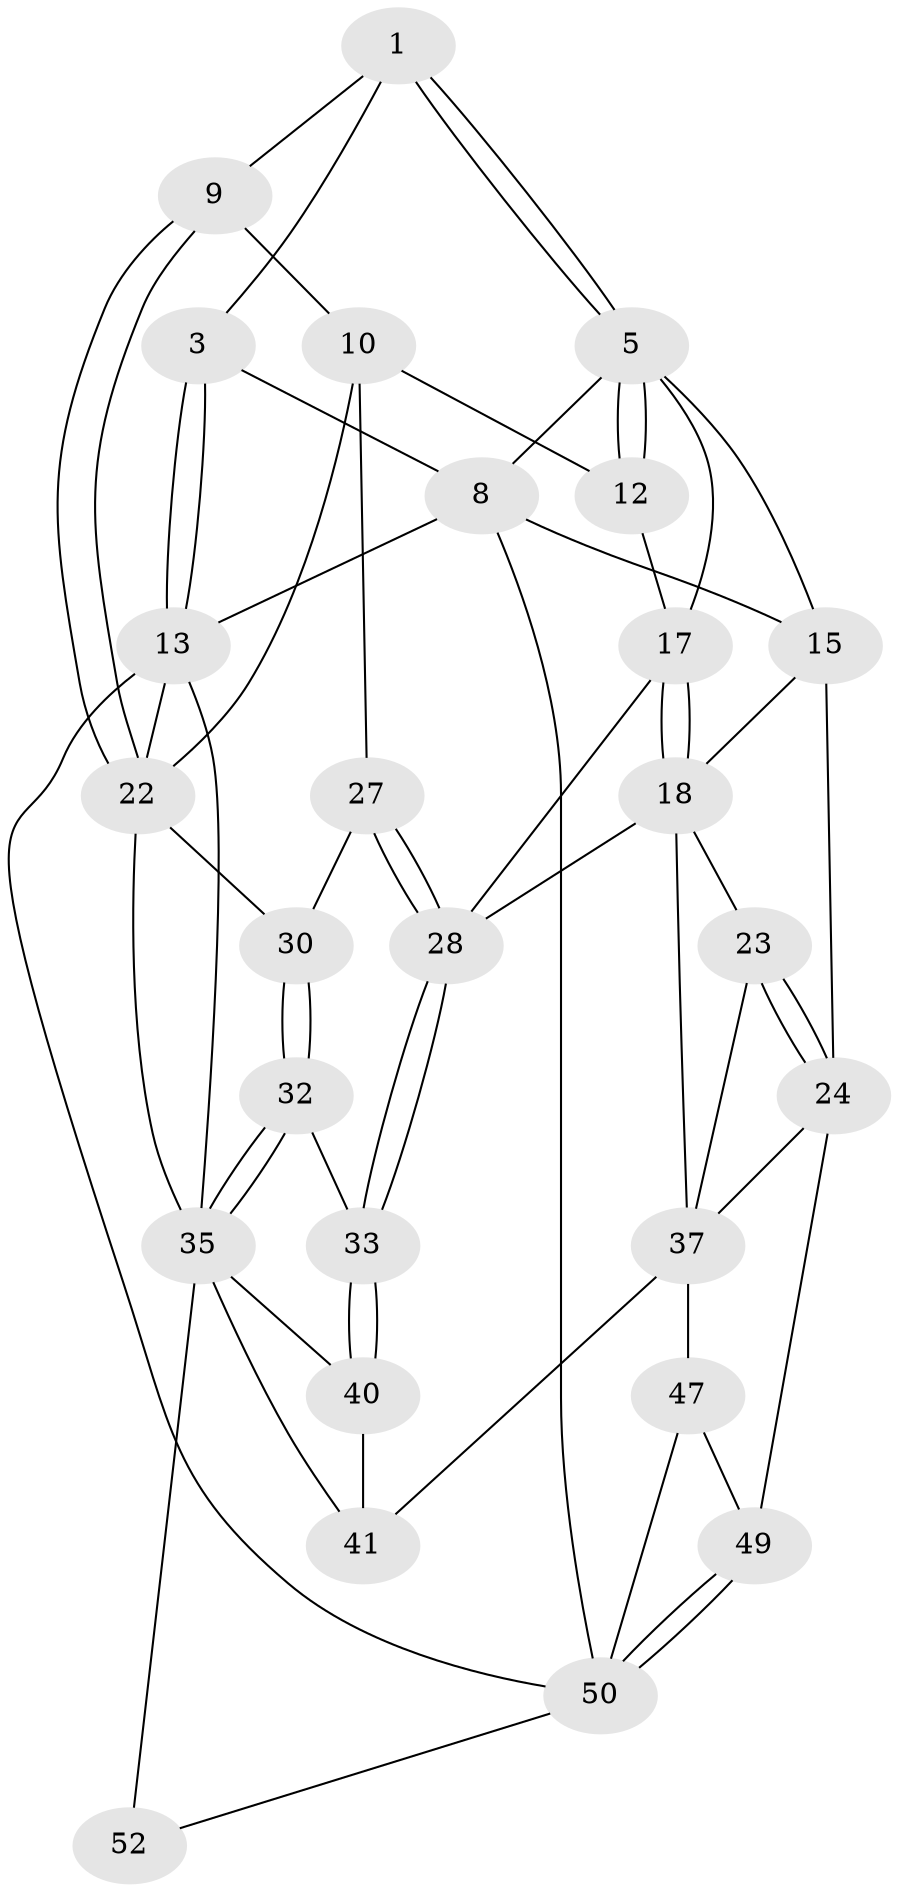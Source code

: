 // original degree distribution, {3: 0.037037037037037035, 4: 0.2037037037037037, 6: 0.16666666666666666, 5: 0.5925925925925926}
// Generated by graph-tools (version 1.1) at 2025/16/03/09/25 04:16:57]
// undirected, 27 vertices, 63 edges
graph export_dot {
graph [start="1"]
  node [color=gray90,style=filled];
  1 [pos="+0.5333029182121327+0.11486858264672564",super="+2"];
  3 [pos="+1+0",super="+4"];
  5 [pos="+0.5020354490744854+0.19726811272229505",super="+6"];
  8 [pos="+0.007061530613941577+0",super="+14"];
  9 [pos="+0.7178822117582693+0.2695420277773452"];
  10 [pos="+0.6948894411622559+0.33272378778079265",super="+11"];
  12 [pos="+0.5741533419983057+0.3606144944187849"];
  13 [pos="+1+0",super="+39"];
  15 [pos="+0.17841538425367295+0.3568254575473147",super="+16"];
  17 [pos="+0.39217008972033546+0.4017665807498484",super="+21"];
  18 [pos="+0.3391257813069226+0.4824248559367066",super="+19+31"];
  22 [pos="+1+0.3035727646824896",super="+25"];
  23 [pos="+0.15514325416509803+0.5801353452945629",super="+36"];
  24 [pos="+0+0.5965727074249189",super="+46"];
  27 [pos="+0.6110250766678241+0.4403242868289657"];
  28 [pos="+0.558209047621228+0.5682160153281883",super="+29"];
  30 [pos="+0.6886938896398132+0.5220632750947501"];
  32 [pos="+0.6627532035829111+0.5943129959875989"];
  33 [pos="+0.604097688807533+0.6095081687972542"];
  35 [pos="+0.8781896538257121+0.7084245053480861",super="+43"];
  37 [pos="+0.4284280414727227+0.7173047343512979",super="+42+38"];
  40 [pos="+0.5881972713887745+0.7338168328762477"];
  41 [pos="+0.4866406797879457+0.7772971902356578"];
  47 [pos="+0.30974891903588186+0.9329407213959224",super="+48"];
  49 [pos="+0+0.9198001854802855"];
  50 [pos="+0+1",super="+53"];
  52 [pos="+0.5780602426765293+1"];
  1 -- 5;
  1 -- 5;
  1 -- 3;
  1 -- 9;
  3 -- 13;
  3 -- 13;
  3 -- 8;
  5 -- 12;
  5 -- 12;
  5 -- 8;
  5 -- 17;
  5 -- 15;
  8 -- 50;
  8 -- 13;
  8 -- 15;
  9 -- 10;
  9 -- 22;
  9 -- 22;
  10 -- 27;
  10 -- 12;
  10 -- 22;
  12 -- 17;
  13 -- 22 [weight=2];
  13 -- 50;
  13 -- 35;
  15 -- 18;
  15 -- 24;
  17 -- 18;
  17 -- 18;
  17 -- 28;
  18 -- 23 [weight=2];
  18 -- 37;
  18 -- 28;
  22 -- 35;
  22 -- 30;
  23 -- 24;
  23 -- 24;
  23 -- 37;
  24 -- 49;
  24 -- 37;
  27 -- 28;
  27 -- 28;
  27 -- 30;
  28 -- 33;
  28 -- 33;
  30 -- 32;
  30 -- 32;
  32 -- 33;
  32 -- 35;
  32 -- 35;
  33 -- 40;
  33 -- 40;
  35 -- 52 [weight=2];
  35 -- 40;
  35 -- 41;
  37 -- 41;
  37 -- 47 [weight=2];
  40 -- 41;
  47 -- 50;
  47 -- 49;
  49 -- 50;
  49 -- 50;
  50 -- 52;
}
